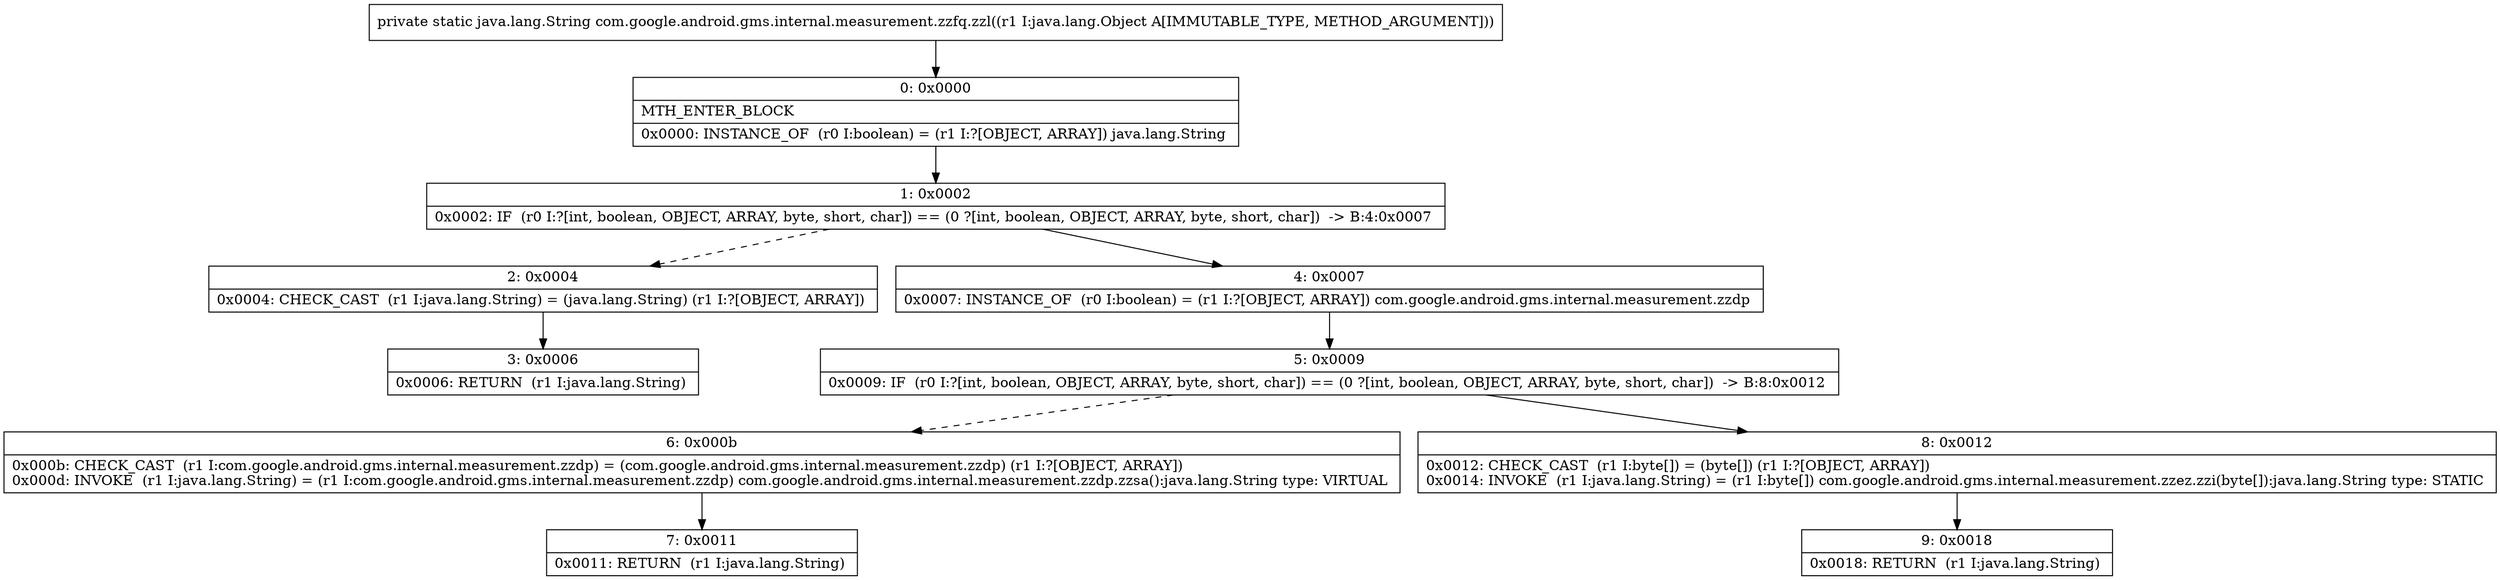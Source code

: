 digraph "CFG forcom.google.android.gms.internal.measurement.zzfq.zzl(Ljava\/lang\/Object;)Ljava\/lang\/String;" {
Node_0 [shape=record,label="{0\:\ 0x0000|MTH_ENTER_BLOCK\l|0x0000: INSTANCE_OF  (r0 I:boolean) = (r1 I:?[OBJECT, ARRAY]) java.lang.String \l}"];
Node_1 [shape=record,label="{1\:\ 0x0002|0x0002: IF  (r0 I:?[int, boolean, OBJECT, ARRAY, byte, short, char]) == (0 ?[int, boolean, OBJECT, ARRAY, byte, short, char])  \-\> B:4:0x0007 \l}"];
Node_2 [shape=record,label="{2\:\ 0x0004|0x0004: CHECK_CAST  (r1 I:java.lang.String) = (java.lang.String) (r1 I:?[OBJECT, ARRAY]) \l}"];
Node_3 [shape=record,label="{3\:\ 0x0006|0x0006: RETURN  (r1 I:java.lang.String) \l}"];
Node_4 [shape=record,label="{4\:\ 0x0007|0x0007: INSTANCE_OF  (r0 I:boolean) = (r1 I:?[OBJECT, ARRAY]) com.google.android.gms.internal.measurement.zzdp \l}"];
Node_5 [shape=record,label="{5\:\ 0x0009|0x0009: IF  (r0 I:?[int, boolean, OBJECT, ARRAY, byte, short, char]) == (0 ?[int, boolean, OBJECT, ARRAY, byte, short, char])  \-\> B:8:0x0012 \l}"];
Node_6 [shape=record,label="{6\:\ 0x000b|0x000b: CHECK_CAST  (r1 I:com.google.android.gms.internal.measurement.zzdp) = (com.google.android.gms.internal.measurement.zzdp) (r1 I:?[OBJECT, ARRAY]) \l0x000d: INVOKE  (r1 I:java.lang.String) = (r1 I:com.google.android.gms.internal.measurement.zzdp) com.google.android.gms.internal.measurement.zzdp.zzsa():java.lang.String type: VIRTUAL \l}"];
Node_7 [shape=record,label="{7\:\ 0x0011|0x0011: RETURN  (r1 I:java.lang.String) \l}"];
Node_8 [shape=record,label="{8\:\ 0x0012|0x0012: CHECK_CAST  (r1 I:byte[]) = (byte[]) (r1 I:?[OBJECT, ARRAY]) \l0x0014: INVOKE  (r1 I:java.lang.String) = (r1 I:byte[]) com.google.android.gms.internal.measurement.zzez.zzi(byte[]):java.lang.String type: STATIC \l}"];
Node_9 [shape=record,label="{9\:\ 0x0018|0x0018: RETURN  (r1 I:java.lang.String) \l}"];
MethodNode[shape=record,label="{private static java.lang.String com.google.android.gms.internal.measurement.zzfq.zzl((r1 I:java.lang.Object A[IMMUTABLE_TYPE, METHOD_ARGUMENT])) }"];
MethodNode -> Node_0;
Node_0 -> Node_1;
Node_1 -> Node_2[style=dashed];
Node_1 -> Node_4;
Node_2 -> Node_3;
Node_4 -> Node_5;
Node_5 -> Node_6[style=dashed];
Node_5 -> Node_8;
Node_6 -> Node_7;
Node_8 -> Node_9;
}

